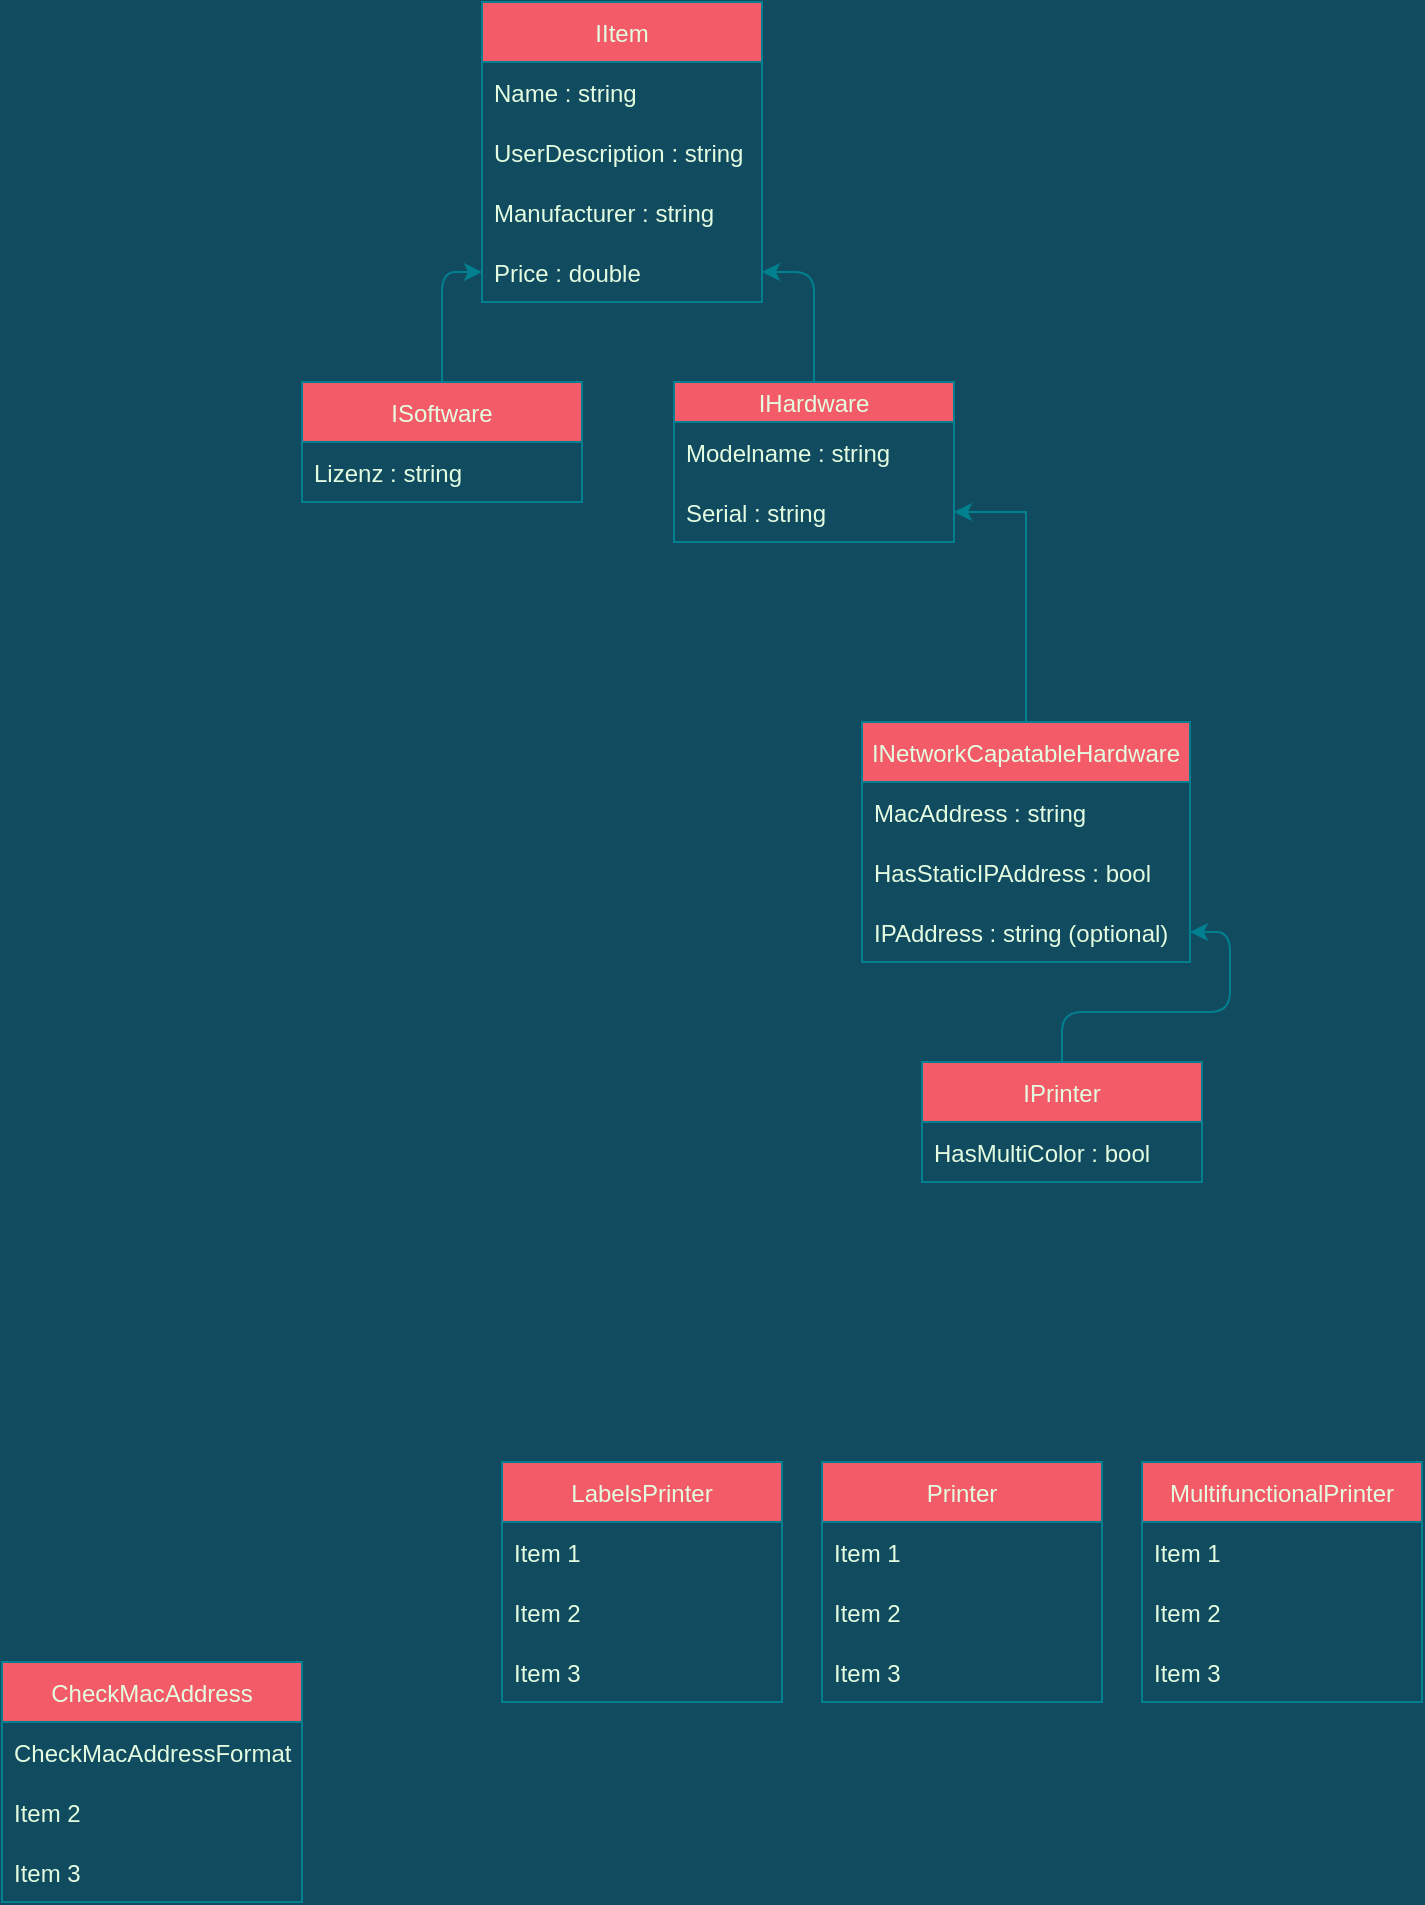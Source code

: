 <mxfile version="15.8.7" type="device"><diagram id="7Ur2pPbs6BE1l3sUnDA9" name="Page-1"><mxGraphModel dx="1102" dy="857" grid="1" gridSize="10" guides="1" tooltips="1" connect="1" arrows="1" fold="1" page="1" pageScale="1" pageWidth="827" pageHeight="1169" background="#114B5F" math="0" shadow="0"><root><mxCell id="0"/><mxCell id="1" parent="0"/><mxCell id="8CZ5f4BPzmlXcYkhe0HH-2" style="edgeStyle=orthogonalEdgeStyle;curved=0;rounded=1;orthogonalLoop=1;jettySize=auto;html=1;exitX=0.5;exitY=0;exitDx=0;exitDy=0;entryX=1;entryY=0.5;entryDx=0;entryDy=0;fontColor=#E4FDE1;strokeColor=#028090;fillColor=#F45B69;" edge="1" parent="1" source="ClBlshntLixr6RdZMyuX-2" target="8CZ5f4BPzmlXcYkhe0HH-1"><mxGeometry relative="1" as="geometry"/></mxCell><mxCell id="ClBlshntLixr6RdZMyuX-2" value="IHardware" style="swimlane;fontStyle=0;childLayout=stackLayout;horizontal=1;startSize=20;horizontalStack=0;resizeParent=1;resizeParentMax=0;resizeLast=0;collapsible=1;marginBottom=0;fillColor=#F45B69;strokeColor=#028090;fontColor=#E4FDE1;" parent="1" vertex="1"><mxGeometry x="446" y="230" width="140" height="80" as="geometry"/></mxCell><mxCell id="ClBlshntLixr6RdZMyuX-5" value="Modelname : string" style="text;strokeColor=none;fillColor=none;align=left;verticalAlign=middle;spacingLeft=4;spacingRight=4;overflow=hidden;points=[[0,0.5],[1,0.5]];portConstraint=eastwest;rotatable=0;fontColor=#E4FDE1;" parent="ClBlshntLixr6RdZMyuX-2" vertex="1"><mxGeometry y="20" width="140" height="30" as="geometry"/></mxCell><mxCell id="ClBlshntLixr6RdZMyuX-18" value="Serial : string" style="text;strokeColor=none;fillColor=none;align=left;verticalAlign=middle;spacingLeft=4;spacingRight=4;overflow=hidden;points=[[0,0.5],[1,0.5]];portConstraint=eastwest;rotatable=0;fontColor=#E4FDE1;" parent="ClBlshntLixr6RdZMyuX-2" vertex="1"><mxGeometry y="50" width="140" height="30" as="geometry"/></mxCell><mxCell id="ClBlshntLixr6RdZMyuX-7" value="CheckMacAddress" style="swimlane;fontStyle=0;childLayout=stackLayout;horizontal=1;startSize=30;horizontalStack=0;resizeParent=1;resizeParentMax=0;resizeLast=0;collapsible=1;marginBottom=0;fillColor=#F45B69;strokeColor=#028090;fontColor=#E4FDE1;" parent="1" vertex="1"><mxGeometry x="110" y="870" width="150" height="120" as="geometry"/></mxCell><mxCell id="ClBlshntLixr6RdZMyuX-8" value="CheckMacAddressFormat" style="text;strokeColor=none;fillColor=none;align=left;verticalAlign=middle;spacingLeft=4;spacingRight=4;overflow=hidden;points=[[0,0.5],[1,0.5]];portConstraint=eastwest;rotatable=0;fontColor=#E4FDE1;" parent="ClBlshntLixr6RdZMyuX-7" vertex="1"><mxGeometry y="30" width="150" height="30" as="geometry"/></mxCell><mxCell id="ClBlshntLixr6RdZMyuX-9" value="Item 2" style="text;strokeColor=none;fillColor=none;align=left;verticalAlign=middle;spacingLeft=4;spacingRight=4;overflow=hidden;points=[[0,0.5],[1,0.5]];portConstraint=eastwest;rotatable=0;fontColor=#E4FDE1;" parent="ClBlshntLixr6RdZMyuX-7" vertex="1"><mxGeometry y="60" width="150" height="30" as="geometry"/></mxCell><mxCell id="ClBlshntLixr6RdZMyuX-10" value="Item 3" style="text;strokeColor=none;fillColor=none;align=left;verticalAlign=middle;spacingLeft=4;spacingRight=4;overflow=hidden;points=[[0,0.5],[1,0.5]];portConstraint=eastwest;rotatable=0;fontColor=#E4FDE1;" parent="ClBlshntLixr6RdZMyuX-7" vertex="1"><mxGeometry y="90" width="150" height="30" as="geometry"/></mxCell><mxCell id="ClBlshntLixr6RdZMyuX-32" style="edgeStyle=orthogonalEdgeStyle;curved=0;rounded=1;sketch=0;orthogonalLoop=1;jettySize=auto;html=1;exitX=0.5;exitY=0;exitDx=0;exitDy=0;entryX=1;entryY=0.5;entryDx=0;entryDy=0;fontColor=#E4FDE1;strokeColor=#028090;fillColor=#F45B69;labelBackgroundColor=#114B5F;" parent="1" source="ClBlshntLixr6RdZMyuX-12" target="ClBlshntLixr6RdZMyuX-22" edge="1"><mxGeometry relative="1" as="geometry"/></mxCell><mxCell id="ClBlshntLixr6RdZMyuX-12" value="IPrinter" style="swimlane;fontStyle=0;childLayout=stackLayout;horizontal=1;startSize=30;horizontalStack=0;resizeParent=1;resizeParentMax=0;resizeLast=0;collapsible=1;marginBottom=0;fillColor=#F45B69;strokeColor=#028090;fontColor=#E4FDE1;" parent="1" vertex="1"><mxGeometry x="570" y="570" width="140" height="60" as="geometry"/></mxCell><mxCell id="ClBlshntLixr6RdZMyuX-33" value="HasMultiColor : bool" style="text;strokeColor=none;fillColor=none;align=left;verticalAlign=middle;spacingLeft=4;spacingRight=4;overflow=hidden;points=[[0,0.5],[1,0.5]];portConstraint=eastwest;rotatable=0;fontColor=#E4FDE1;" parent="ClBlshntLixr6RdZMyuX-12" vertex="1"><mxGeometry y="30" width="140" height="30" as="geometry"/></mxCell><mxCell id="ClBlshntLixr6RdZMyuX-24" style="edgeStyle=orthogonalEdgeStyle;rounded=0;orthogonalLoop=1;jettySize=auto;html=1;exitX=0.5;exitY=0;exitDx=0;exitDy=0;entryX=1;entryY=0.5;entryDx=0;entryDy=0;strokeColor=#028090;fontColor=#E4FDE1;labelBackgroundColor=#114B5F;" parent="1" source="ClBlshntLixr6RdZMyuX-19" target="ClBlshntLixr6RdZMyuX-18" edge="1"><mxGeometry relative="1" as="geometry"/></mxCell><mxCell id="ClBlshntLixr6RdZMyuX-19" value="INetworkCapatableHardware" style="swimlane;fontStyle=0;childLayout=stackLayout;horizontal=1;startSize=30;horizontalStack=0;resizeParent=1;resizeParentMax=0;resizeLast=0;collapsible=1;marginBottom=0;fillColor=#F45B69;strokeColor=#028090;fontColor=#E4FDE1;" parent="1" vertex="1"><mxGeometry x="540" y="400" width="164" height="120" as="geometry"/></mxCell><mxCell id="ClBlshntLixr6RdZMyuX-20" value="MacAddress : string" style="text;strokeColor=none;fillColor=none;align=left;verticalAlign=middle;spacingLeft=4;spacingRight=4;overflow=hidden;points=[[0,0.5],[1,0.5]];portConstraint=eastwest;rotatable=0;fontColor=#E4FDE1;" parent="ClBlshntLixr6RdZMyuX-19" vertex="1"><mxGeometry y="30" width="164" height="30" as="geometry"/></mxCell><mxCell id="ClBlshntLixr6RdZMyuX-21" value="HasStaticIPAddress : bool" style="text;strokeColor=none;fillColor=none;align=left;verticalAlign=middle;spacingLeft=4;spacingRight=4;overflow=hidden;points=[[0,0.5],[1,0.5]];portConstraint=eastwest;rotatable=0;fontColor=#E4FDE1;" parent="ClBlshntLixr6RdZMyuX-19" vertex="1"><mxGeometry y="60" width="164" height="30" as="geometry"/></mxCell><mxCell id="ClBlshntLixr6RdZMyuX-22" value="IPAddress : string (optional)" style="text;strokeColor=none;fillColor=none;align=left;verticalAlign=middle;spacingLeft=4;spacingRight=4;overflow=hidden;points=[[0,0.5],[1,0.5]];portConstraint=eastwest;rotatable=0;fontColor=#E4FDE1;" parent="ClBlshntLixr6RdZMyuX-19" vertex="1"><mxGeometry y="90" width="164" height="30" as="geometry"/></mxCell><mxCell id="ClBlshntLixr6RdZMyuX-25" value="IItem" style="swimlane;fontStyle=0;childLayout=stackLayout;horizontal=1;startSize=30;horizontalStack=0;resizeParent=1;resizeParentMax=0;resizeLast=0;collapsible=1;marginBottom=0;fillColor=#F45B69;strokeColor=#028090;fontColor=#E4FDE1;" parent="1" vertex="1"><mxGeometry x="350" y="40" width="140" height="150" as="geometry"/></mxCell><mxCell id="ClBlshntLixr6RdZMyuX-26" value="Name : string" style="text;strokeColor=none;fillColor=none;align=left;verticalAlign=middle;spacingLeft=4;spacingRight=4;overflow=hidden;points=[[0,0.5],[1,0.5]];portConstraint=eastwest;rotatable=0;fontColor=#E4FDE1;" parent="ClBlshntLixr6RdZMyuX-25" vertex="1"><mxGeometry y="30" width="140" height="30" as="geometry"/></mxCell><mxCell id="ClBlshntLixr6RdZMyuX-27" value="UserDescription : string" style="text;strokeColor=none;fillColor=none;align=left;verticalAlign=middle;spacingLeft=4;spacingRight=4;overflow=hidden;points=[[0,0.5],[1,0.5]];portConstraint=eastwest;rotatable=0;fontColor=#E4FDE1;" parent="ClBlshntLixr6RdZMyuX-25" vertex="1"><mxGeometry y="60" width="140" height="30" as="geometry"/></mxCell><mxCell id="ClBlshntLixr6RdZMyuX-28" value="Manufacturer : string" style="text;strokeColor=none;fillColor=none;align=left;verticalAlign=middle;spacingLeft=4;spacingRight=4;overflow=hidden;points=[[0,0.5],[1,0.5]];portConstraint=eastwest;rotatable=0;fontColor=#E4FDE1;" parent="ClBlshntLixr6RdZMyuX-25" vertex="1"><mxGeometry y="90" width="140" height="30" as="geometry"/></mxCell><mxCell id="8CZ5f4BPzmlXcYkhe0HH-1" value="Price : double" style="text;strokeColor=none;fillColor=none;align=left;verticalAlign=middle;spacingLeft=4;spacingRight=4;overflow=hidden;points=[[0,0.5],[1,0.5]];portConstraint=eastwest;rotatable=0;fontColor=#E4FDE1;" vertex="1" parent="ClBlshntLixr6RdZMyuX-25"><mxGeometry y="120" width="140" height="30" as="geometry"/></mxCell><mxCell id="zfH7o_zt511V8WRNjL5y-1" value="Printer" style="swimlane;fontStyle=0;childLayout=stackLayout;horizontal=1;startSize=30;horizontalStack=0;resizeParent=1;resizeParentMax=0;resizeLast=0;collapsible=1;marginBottom=0;fillColor=#F45B69;strokeColor=#028090;fontColor=#E4FDE1;" vertex="1" parent="1"><mxGeometry x="520" y="770" width="140" height="120" as="geometry"/></mxCell><mxCell id="zfH7o_zt511V8WRNjL5y-2" value="Item 1" style="text;strokeColor=none;fillColor=none;align=left;verticalAlign=middle;spacingLeft=4;spacingRight=4;overflow=hidden;points=[[0,0.5],[1,0.5]];portConstraint=eastwest;rotatable=0;fontColor=#E4FDE1;" vertex="1" parent="zfH7o_zt511V8WRNjL5y-1"><mxGeometry y="30" width="140" height="30" as="geometry"/></mxCell><mxCell id="zfH7o_zt511V8WRNjL5y-3" value="Item 2" style="text;strokeColor=none;fillColor=none;align=left;verticalAlign=middle;spacingLeft=4;spacingRight=4;overflow=hidden;points=[[0,0.5],[1,0.5]];portConstraint=eastwest;rotatable=0;fontColor=#E4FDE1;" vertex="1" parent="zfH7o_zt511V8WRNjL5y-1"><mxGeometry y="60" width="140" height="30" as="geometry"/></mxCell><mxCell id="zfH7o_zt511V8WRNjL5y-4" value="Item 3" style="text;strokeColor=none;fillColor=none;align=left;verticalAlign=middle;spacingLeft=4;spacingRight=4;overflow=hidden;points=[[0,0.5],[1,0.5]];portConstraint=eastwest;rotatable=0;fontColor=#E4FDE1;" vertex="1" parent="zfH7o_zt511V8WRNjL5y-1"><mxGeometry y="90" width="140" height="30" as="geometry"/></mxCell><mxCell id="zfH7o_zt511V8WRNjL5y-7" value="LabelsPrinter" style="swimlane;fontStyle=0;childLayout=stackLayout;horizontal=1;startSize=30;horizontalStack=0;resizeParent=1;resizeParentMax=0;resizeLast=0;collapsible=1;marginBottom=0;fillColor=#F45B69;strokeColor=#028090;fontColor=#E4FDE1;" vertex="1" parent="1"><mxGeometry x="360" y="770" width="140" height="120" as="geometry"/></mxCell><mxCell id="zfH7o_zt511V8WRNjL5y-8" value="Item 1" style="text;strokeColor=none;fillColor=none;align=left;verticalAlign=middle;spacingLeft=4;spacingRight=4;overflow=hidden;points=[[0,0.5],[1,0.5]];portConstraint=eastwest;rotatable=0;fontColor=#E4FDE1;" vertex="1" parent="zfH7o_zt511V8WRNjL5y-7"><mxGeometry y="30" width="140" height="30" as="geometry"/></mxCell><mxCell id="zfH7o_zt511V8WRNjL5y-9" value="Item 2" style="text;strokeColor=none;fillColor=none;align=left;verticalAlign=middle;spacingLeft=4;spacingRight=4;overflow=hidden;points=[[0,0.5],[1,0.5]];portConstraint=eastwest;rotatable=0;fontColor=#E4FDE1;" vertex="1" parent="zfH7o_zt511V8WRNjL5y-7"><mxGeometry y="60" width="140" height="30" as="geometry"/></mxCell><mxCell id="zfH7o_zt511V8WRNjL5y-10" value="Item 3" style="text;strokeColor=none;fillColor=none;align=left;verticalAlign=middle;spacingLeft=4;spacingRight=4;overflow=hidden;points=[[0,0.5],[1,0.5]];portConstraint=eastwest;rotatable=0;fontColor=#E4FDE1;" vertex="1" parent="zfH7o_zt511V8WRNjL5y-7"><mxGeometry y="90" width="140" height="30" as="geometry"/></mxCell><mxCell id="8CZ5f4BPzmlXcYkhe0HH-7" style="edgeStyle=orthogonalEdgeStyle;curved=0;rounded=1;orthogonalLoop=1;jettySize=auto;html=1;exitX=0.5;exitY=0;exitDx=0;exitDy=0;entryX=0;entryY=0.5;entryDx=0;entryDy=0;fontColor=#E4FDE1;strokeColor=#028090;fillColor=#F45B69;" edge="1" parent="1" source="8CZ5f4BPzmlXcYkhe0HH-3" target="8CZ5f4BPzmlXcYkhe0HH-1"><mxGeometry relative="1" as="geometry"/></mxCell><mxCell id="8CZ5f4BPzmlXcYkhe0HH-3" value="ISoftware" style="swimlane;fontStyle=0;childLayout=stackLayout;horizontal=1;startSize=30;horizontalStack=0;resizeParent=1;resizeParentMax=0;resizeLast=0;collapsible=1;marginBottom=0;rounded=0;fontColor=#E4FDE1;strokeColor=#028090;fillColor=#F45B69;" vertex="1" parent="1"><mxGeometry x="260" y="230" width="140" height="60" as="geometry"/></mxCell><mxCell id="8CZ5f4BPzmlXcYkhe0HH-4" value="Lizenz : string" style="text;strokeColor=none;fillColor=none;align=left;verticalAlign=middle;spacingLeft=4;spacingRight=4;overflow=hidden;points=[[0,0.5],[1,0.5]];portConstraint=eastwest;rotatable=0;rounded=0;fontColor=#E4FDE1;" vertex="1" parent="8CZ5f4BPzmlXcYkhe0HH-3"><mxGeometry y="30" width="140" height="30" as="geometry"/></mxCell><mxCell id="8CZ5f4BPzmlXcYkhe0HH-8" value="MultifunctionalPrinter" style="swimlane;fontStyle=0;childLayout=stackLayout;horizontal=1;startSize=30;horizontalStack=0;resizeParent=1;resizeParentMax=0;resizeLast=0;collapsible=1;marginBottom=0;rounded=0;fontColor=#E4FDE1;strokeColor=#028090;fillColor=#F45B69;" vertex="1" parent="1"><mxGeometry x="680" y="770" width="140" height="120" as="geometry"/></mxCell><mxCell id="8CZ5f4BPzmlXcYkhe0HH-9" value="Item 1" style="text;strokeColor=none;fillColor=none;align=left;verticalAlign=middle;spacingLeft=4;spacingRight=4;overflow=hidden;points=[[0,0.5],[1,0.5]];portConstraint=eastwest;rotatable=0;rounded=0;fontColor=#E4FDE1;" vertex="1" parent="8CZ5f4BPzmlXcYkhe0HH-8"><mxGeometry y="30" width="140" height="30" as="geometry"/></mxCell><mxCell id="8CZ5f4BPzmlXcYkhe0HH-10" value="Item 2" style="text;strokeColor=none;fillColor=none;align=left;verticalAlign=middle;spacingLeft=4;spacingRight=4;overflow=hidden;points=[[0,0.5],[1,0.5]];portConstraint=eastwest;rotatable=0;rounded=0;fontColor=#E4FDE1;" vertex="1" parent="8CZ5f4BPzmlXcYkhe0HH-8"><mxGeometry y="60" width="140" height="30" as="geometry"/></mxCell><mxCell id="8CZ5f4BPzmlXcYkhe0HH-11" value="Item 3" style="text;strokeColor=none;fillColor=none;align=left;verticalAlign=middle;spacingLeft=4;spacingRight=4;overflow=hidden;points=[[0,0.5],[1,0.5]];portConstraint=eastwest;rotatable=0;rounded=0;fontColor=#E4FDE1;" vertex="1" parent="8CZ5f4BPzmlXcYkhe0HH-8"><mxGeometry y="90" width="140" height="30" as="geometry"/></mxCell></root></mxGraphModel></diagram></mxfile>
